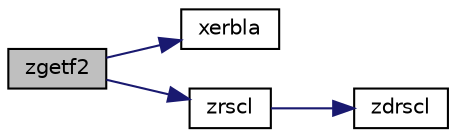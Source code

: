 digraph "zgetf2"
{
 // LATEX_PDF_SIZE
  edge [fontname="Helvetica",fontsize="10",labelfontname="Helvetica",labelfontsize="10"];
  node [fontname="Helvetica",fontsize="10",shape=record];
  rankdir="LR";
  Node1 [label="zgetf2",height=0.2,width=0.4,color="black", fillcolor="grey75", style="filled", fontcolor="black",tooltip="ZGETF2 computes the LU factorization of a general m-by-n matrix using partial pivoting with row inter..."];
  Node1 -> Node2 [color="midnightblue",fontsize="10",style="solid",fontname="Helvetica"];
  Node2 [label="xerbla",height=0.2,width=0.4,color="black", fillcolor="white", style="filled",URL="$xerbla_8f.html#a377ee61015baf8dea7770b3a404b1c07",tooltip="XERBLA"];
  Node1 -> Node3 [color="midnightblue",fontsize="10",style="solid",fontname="Helvetica"];
  Node3 [label="zrscl",height=0.2,width=0.4,color="black", fillcolor="white", style="filled",URL="$zrscl_8f.html#a4e747df261783c475b1e0a92a0a0f7cc",tooltip="ZDRSCL multiplies a vector by the reciprocal of a real scalar."];
  Node3 -> Node4 [color="midnightblue",fontsize="10",style="solid",fontname="Helvetica"];
  Node4 [label="zdrscl",height=0.2,width=0.4,color="black", fillcolor="white", style="filled",URL="$zdrscl_8f.html#ad73ec38e29df0385ee6fda7d832fd205",tooltip="ZDRSCL multiplies a vector by the reciprocal of a real scalar."];
}
